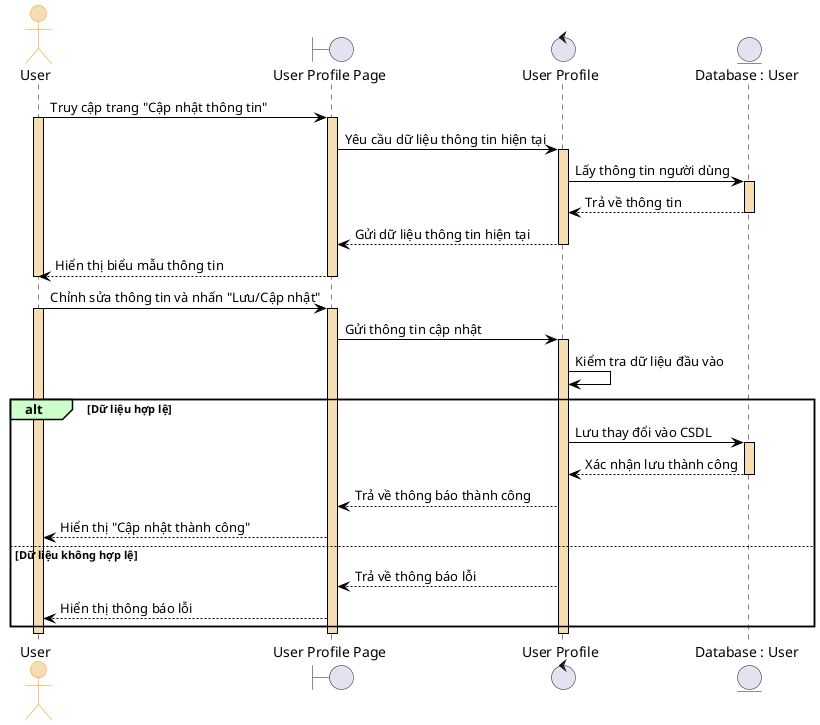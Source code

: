@startuml UC_CapNhatThongTinNguoiDung_SD
skinparam backgroundColor #ffffff
skinparam sequence {
  ArrowColor Black
  LifeLineBorderColor Black
  LifeLineBackgroundColor Wheat
  ParticipantBorderColor DarkOrange
  ParticipantBackgroundColor Wheat
  ActorBorderColor DarkOrange
  ActorBackgroundColor Wheat
  GroupBackgroundColor #ccffcc
}

actor "User" as A
boundary "User Profile Page" as B
control "User Profile" as C
entity "Database : User" as D 


A -> B : Truy cập trang "Cập nhật thông tin"
activate A
activate B
B -> C : Yêu cầu dữ liệu thông tin hiện tại
activate C
C -> D : Lấy thông tin người dùng
activate D
D --> C : Trả về thông tin
deactivate D
C --> B : Gửi dữ liệu thông tin hiện tại
deactivate C
B --> A : Hiển thị biểu mẫu thông tin
deactivate B
deactivate A

A -> B : Chỉnh sửa thông tin và nhấn "Lưu/Cập nhật"
activate A
activate B
B -> C : Gửi thông tin cập nhật
activate C

C -> C : Kiểm tra dữ liệu đầu vào
alt Dữ liệu hợp lệ
  C -> D : Lưu thay đổi vào CSDL
  activate D
  D --> C : Xác nhận lưu thành công
  deactivate D
  C --> B : Trả về thông báo thành công
  B --> A : Hiển thị "Cập nhật thành công"
else Dữ liệu không hợp lệ
  C --> B : Trả về thông báo lỗi
  B --> A : Hiển thị thông báo lỗi
end
deactivate C
deactivate B
deactivate A

@enduml
